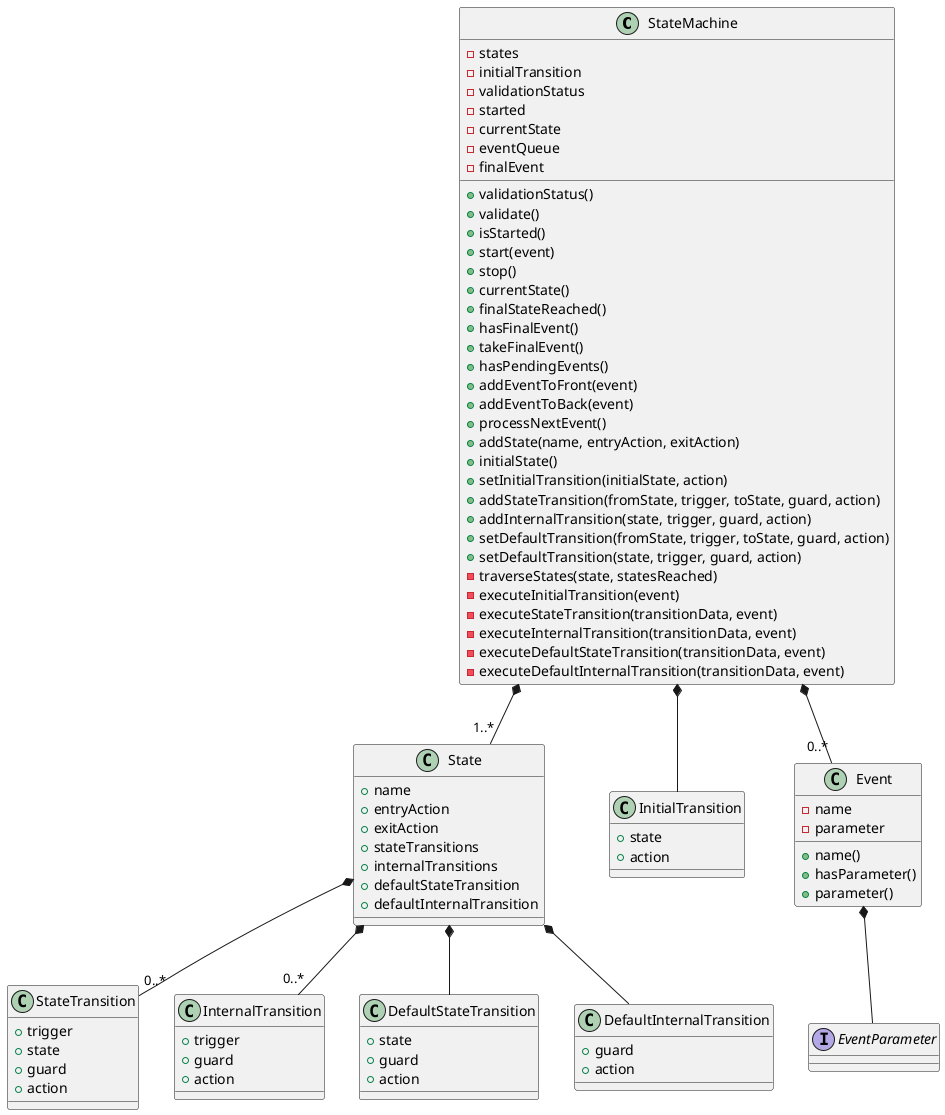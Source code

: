 @startuml StateMachine
StateMachine *-- "1..*" State
StateMachine *-- InitialTransition
StateMachine *-- "0..*" Event

State *-- "0..*" StateTransition
State *-- "0..*" InternalTransition
State *-- DefaultStateTransition
State *-- DefaultInternalTransition

Event *-- EventParameter

class StateMachine {
    -states
    -initialTransition
    -validationStatus
    -started
    -currentState
    -eventQueue
    -finalEvent

    +validationStatus()
    +validate()
    +isStarted()
    +start(event)
    +stop()
    +currentState()
    +finalStateReached()
    +hasFinalEvent()
    +takeFinalEvent()
    +hasPendingEvents()
    +addEventToFront(event)
    +addEventToBack(event)
    +processNextEvent()
    +addState(name, entryAction, exitAction)
    +initialState()
    +setInitialTransition(initialState, action)
    +addStateTransition(fromState, trigger, toState, guard, action)
    +addInternalTransition(state, trigger, guard, action)
    +setDefaultTransition(fromState, trigger, toState, guard, action)
    +setDefaultTransition(state, trigger, guard, action)
    -traverseStates(state, statesReached)
    -executeInitialTransition(event)
    -executeStateTransition(transitionData, event)
    -executeInternalTransition(transitionData, event)
    -executeDefaultStateTransition(transitionData, event)
    -executeDefaultInternalTransition(transitionData, event)
}

class State {
    +name
    +entryAction
    +exitAction
    +stateTransitions
    +internalTransitions
    +defaultStateTransition
    +defaultInternalTransition
}

class InitialTransition {
    +state
    +action
}

class StateTransition {
    +trigger
    +state
    +guard
    +action
}

class InternalTransition {
    +trigger
    +guard
    +action
}

class DefaultStateTransition {
    +state
    +guard
    +action
}

class DefaultInternalTransition {
    +guard
    +action
}

class Event {
    -name
    -parameter

    +name()
    +hasParameter()
    +parameter()
}

interface EventParameter {
}
@enduml
